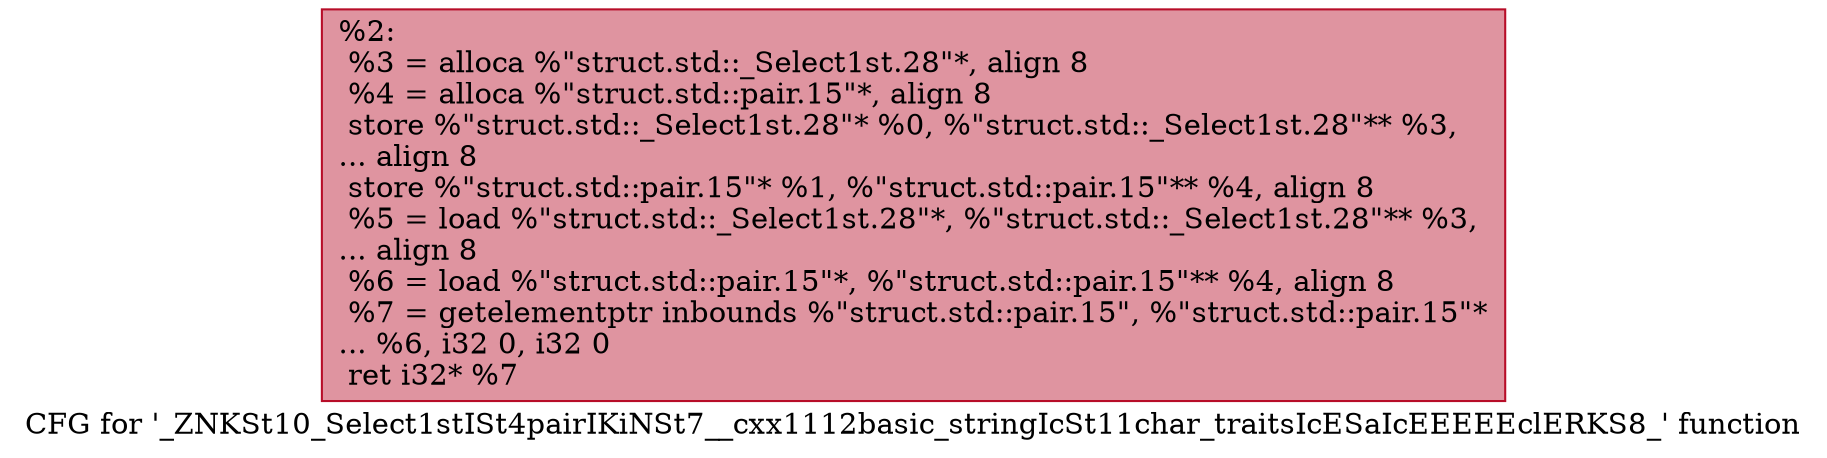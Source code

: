 digraph "CFG for '_ZNKSt10_Select1stISt4pairIKiNSt7__cxx1112basic_stringIcSt11char_traitsIcESaIcEEEEEclERKS8_' function" {
	label="CFG for '_ZNKSt10_Select1stISt4pairIKiNSt7__cxx1112basic_stringIcSt11char_traitsIcESaIcEEEEEclERKS8_' function";

	Node0x55a846825130 [shape=record,color="#b70d28ff", style=filled, fillcolor="#b70d2870",label="{%2:\l  %3 = alloca %\"struct.std::_Select1st.28\"*, align 8\l  %4 = alloca %\"struct.std::pair.15\"*, align 8\l  store %\"struct.std::_Select1st.28\"* %0, %\"struct.std::_Select1st.28\"** %3,\l... align 8\l  store %\"struct.std::pair.15\"* %1, %\"struct.std::pair.15\"** %4, align 8\l  %5 = load %\"struct.std::_Select1st.28\"*, %\"struct.std::_Select1st.28\"** %3,\l... align 8\l  %6 = load %\"struct.std::pair.15\"*, %\"struct.std::pair.15\"** %4, align 8\l  %7 = getelementptr inbounds %\"struct.std::pair.15\", %\"struct.std::pair.15\"*\l... %6, i32 0, i32 0\l  ret i32* %7\l}"];
}
